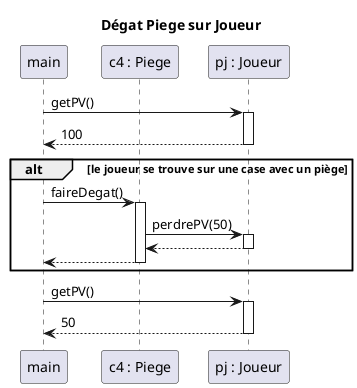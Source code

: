 @startuml
'https://plantuml.com/sequence-diagram

title Dégat Piege sur Joueur

participant "main" as M
participant "c4 : Piege" as P
participant "pj : Joueur" as J

M -> J : getPV()
activate J
J --> M : 100
deactivate J

alt le joueur se trouve sur une case avec un piège
M -> P : faireDegat()
activate P
P -> J : perdrePV(50)
activate J
J --> P
deactivate J
P --> M
deactivate P

end
M -> J : getPV()
activate J
J --> M : 50
deactivate J
@enduml